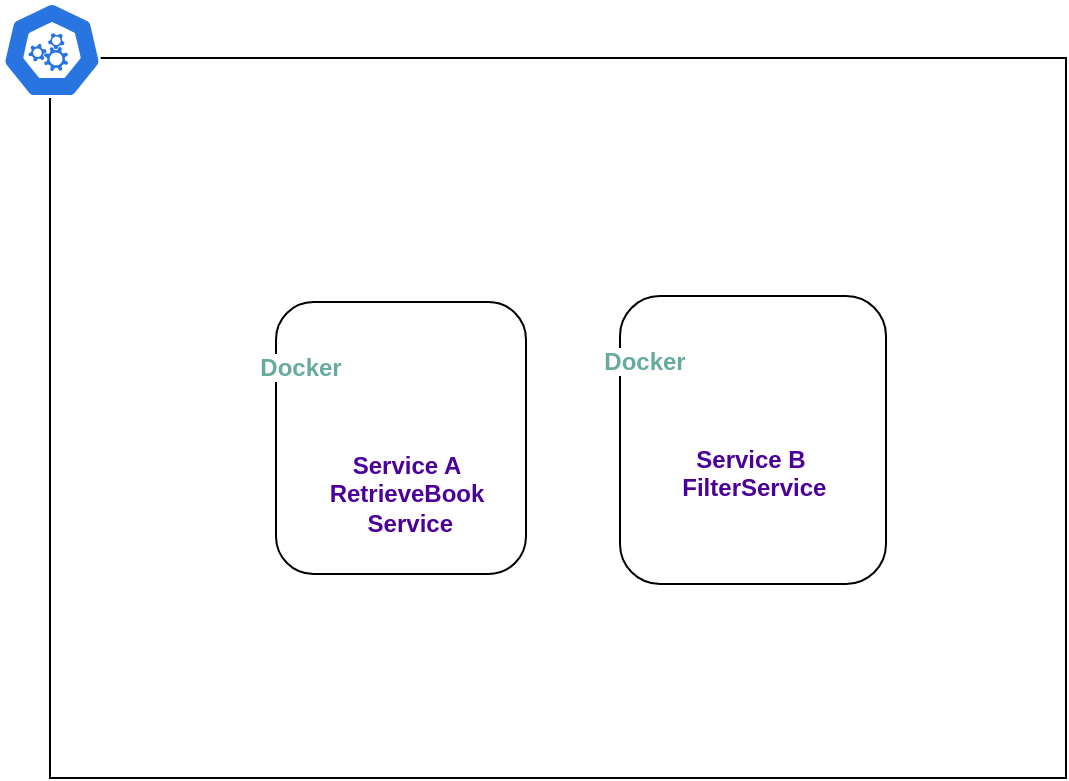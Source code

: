 <mxfile version="24.7.10">
  <diagram name="Page-1" id="uMos7vQhocS0FYBHZhFH">
    <mxGraphModel dx="1834" dy="830" grid="0" gridSize="10" guides="1" tooltips="1" connect="1" arrows="1" fold="1" page="0" pageScale="1" pageWidth="850" pageHeight="1100" math="0" shadow="0">
      <root>
        <mxCell id="0" />
        <mxCell id="1" parent="0" />
        <mxCell id="FoUEJh-1UnwRNpCLPP7X-1" value="" style="rounded=0;whiteSpace=wrap;html=1;" vertex="1" parent="1">
          <mxGeometry x="-18" y="177" width="508" height="360" as="geometry" />
        </mxCell>
        <mxCell id="FoUEJh-1UnwRNpCLPP7X-3" value="" style="rounded=1;whiteSpace=wrap;html=1;" vertex="1" parent="1">
          <mxGeometry x="95" y="299" width="125" height="136" as="geometry" />
        </mxCell>
        <mxCell id="FoUEJh-1UnwRNpCLPP7X-2" value="Service A&lt;div&gt;RetrieveBook&lt;/div&gt;&lt;div&gt;&amp;nbsp;Service&lt;/div&gt;" style="shape=image;html=1;verticalAlign=top;verticalLabelPosition=bottom;labelBackgroundColor=#ffffff;imageAspect=0;aspect=fixed;image=https://cdn2.iconfinder.com/data/icons/boxicons-logos/24/bxl-spring-boot-128.png;fontStyle=1;fontColor=#4C0099;" vertex="1" parent="1">
          <mxGeometry x="136" y="320" width="47" height="47" as="geometry" />
        </mxCell>
        <mxCell id="FoUEJh-1UnwRNpCLPP7X-4" value="Docker" style="shape=image;html=1;verticalAlign=top;verticalLabelPosition=bottom;labelBackgroundColor=#ffffff;imageAspect=0;aspect=fixed;image=https://cdn1.iconfinder.com/data/icons/ionicons-fill-vol-2/512/logo-docker-128.png;fontColor=#67AB9F;fontStyle=1" vertex="1" parent="1">
          <mxGeometry x="86" y="276" width="42" height="42" as="geometry" />
        </mxCell>
        <mxCell id="FoUEJh-1UnwRNpCLPP7X-5" value="" style="rounded=1;whiteSpace=wrap;html=1;" vertex="1" parent="1">
          <mxGeometry x="267" y="296" width="133" height="144" as="geometry" />
        </mxCell>
        <mxCell id="FoUEJh-1UnwRNpCLPP7X-6" value="Service B&lt;div&gt;&amp;nbsp;FilterService&lt;/div&gt;" style="shape=image;html=1;verticalAlign=top;verticalLabelPosition=bottom;labelBackgroundColor=#ffffff;imageAspect=0;aspect=fixed;image=https://cdn2.iconfinder.com/data/icons/boxicons-logos/24/bxl-spring-boot-128.png;fontStyle=1;fontColor=#4C0099;" vertex="1" parent="1">
          <mxGeometry x="308" y="317" width="47" height="47" as="geometry" />
        </mxCell>
        <mxCell id="FoUEJh-1UnwRNpCLPP7X-7" value="Docker" style="shape=image;html=1;verticalAlign=top;verticalLabelPosition=bottom;labelBackgroundColor=#ffffff;imageAspect=0;aspect=fixed;image=https://cdn1.iconfinder.com/data/icons/ionicons-fill-vol-2/512/logo-docker-128.png;fontColor=#67AB9F;fontStyle=1" vertex="1" parent="1">
          <mxGeometry x="258" y="273" width="42" height="42" as="geometry" />
        </mxCell>
        <mxCell id="FoUEJh-1UnwRNpCLPP7X-9" value="" style="aspect=fixed;sketch=0;html=1;dashed=0;whitespace=wrap;verticalLabelPosition=bottom;verticalAlign=top;fillColor=#2875E2;strokeColor=#ffffff;points=[[0.005,0.63,0],[0.1,0.2,0],[0.9,0.2,0],[0.5,0,0],[0.995,0.63,0],[0.72,0.99,0],[0.5,1,0],[0.28,0.99,0]];shape=mxgraph.kubernetes.icon2;prIcon=api" vertex="1" parent="1">
          <mxGeometry x="-42" y="149" width="50" height="48" as="geometry" />
        </mxCell>
      </root>
    </mxGraphModel>
  </diagram>
</mxfile>
